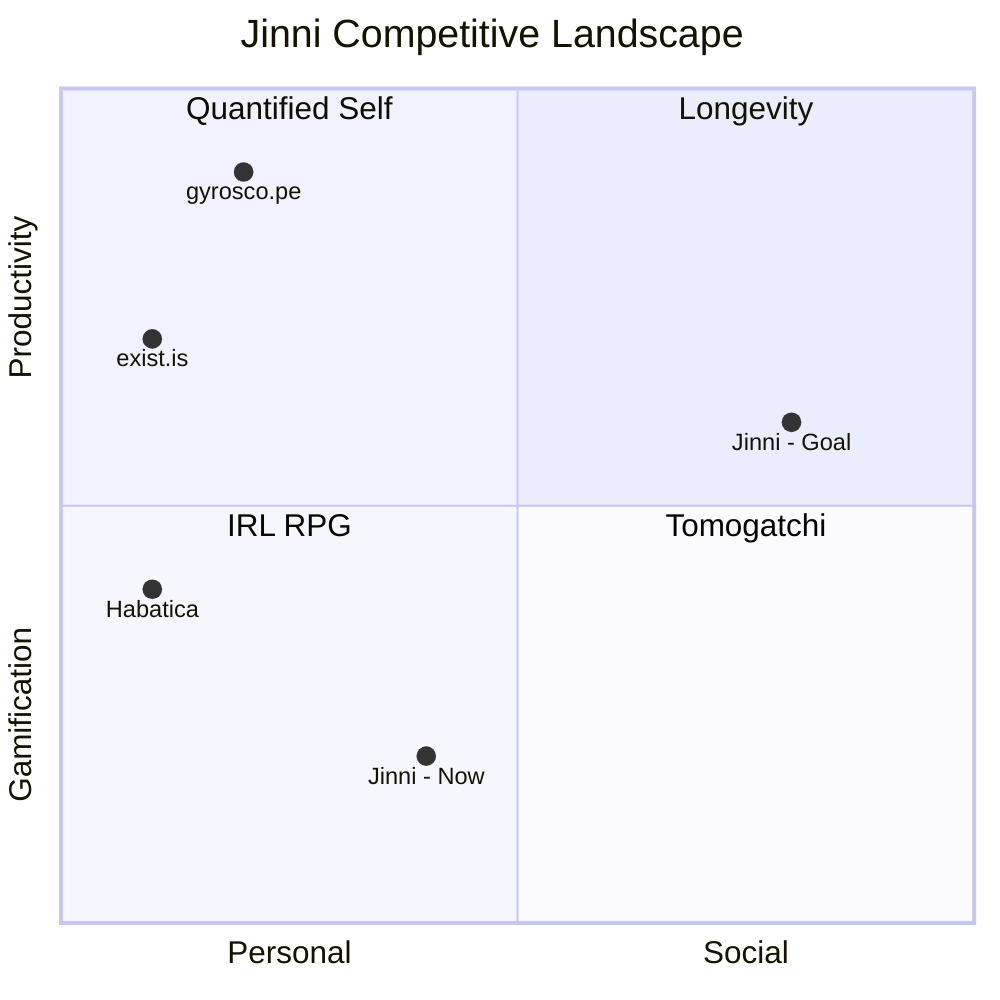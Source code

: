 quadrantChart
    title Jinni Competitive Landscape
    x-axis Personal --> Social
    y-axis Gamification --> Productivity
    quadrant-1 Longevity
    quadrant-2 Quantified Self
    quadrant-3 IRL RPG
    quadrant-4 Tomogatchi
    exist.is: [0.1, 0.7]
    gyrosco.pe: [0.2, 0.9]
    Jinni - Now: [0.4, 0.2]
    Jinni - Goal: [0.8, 0.6]
    Habatica: [0.1, 0.4]